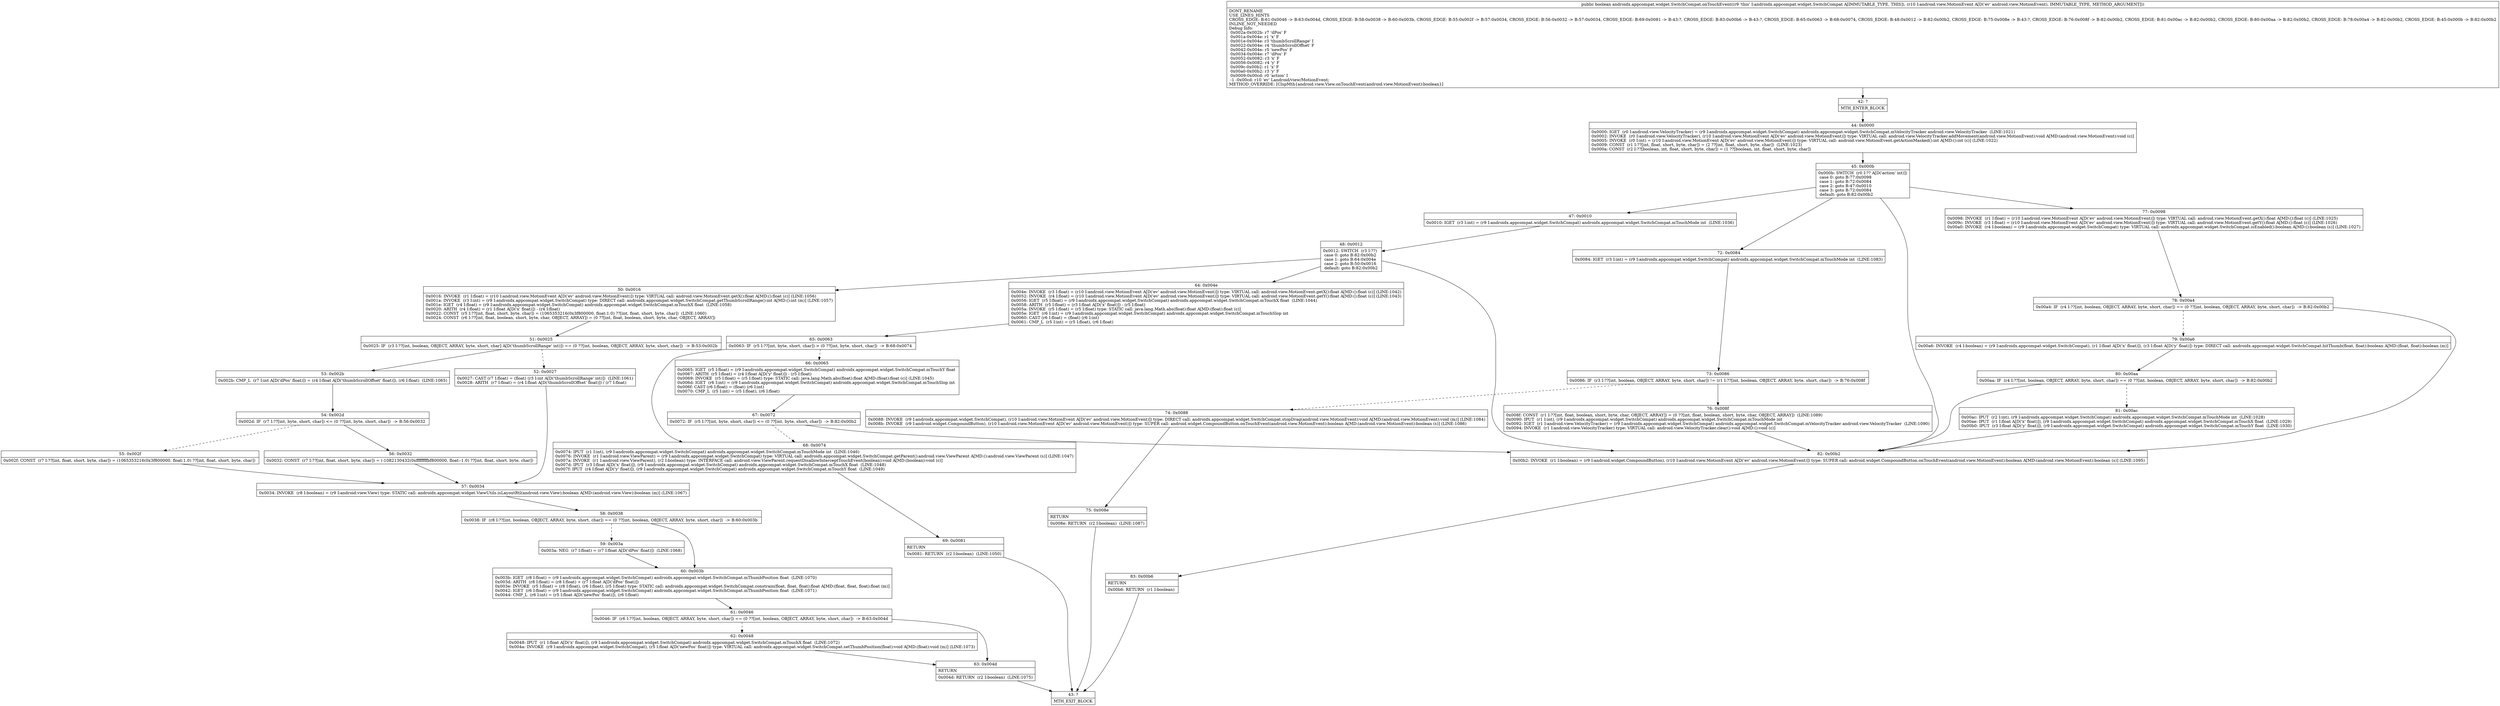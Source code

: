 digraph "CFG forandroidx.appcompat.widget.SwitchCompat.onTouchEvent(Landroid\/view\/MotionEvent;)Z" {
Node_42 [shape=record,label="{42\:\ ?|MTH_ENTER_BLOCK\l}"];
Node_44 [shape=record,label="{44\:\ 0x0000|0x0000: IGET  (r0 I:android.view.VelocityTracker) = (r9 I:androidx.appcompat.widget.SwitchCompat) androidx.appcompat.widget.SwitchCompat.mVelocityTracker android.view.VelocityTracker  (LINE:1021)\l0x0002: INVOKE  (r0 I:android.view.VelocityTracker), (r10 I:android.view.MotionEvent A[D('ev' android.view.MotionEvent)]) type: VIRTUAL call: android.view.VelocityTracker.addMovement(android.view.MotionEvent):void A[MD:(android.view.MotionEvent):void (c)]\l0x0005: INVOKE  (r0 I:int) = (r10 I:android.view.MotionEvent A[D('ev' android.view.MotionEvent)]) type: VIRTUAL call: android.view.MotionEvent.getActionMasked():int A[MD:():int (c)] (LINE:1022)\l0x0009: CONST  (r1 I:??[int, float, short, byte, char]) = (2 ??[int, float, short, byte, char])  (LINE:1023)\l0x000a: CONST  (r2 I:??[boolean, int, float, short, byte, char]) = (1 ??[boolean, int, float, short, byte, char]) \l}"];
Node_45 [shape=record,label="{45\:\ 0x000b|0x000b: SWITCH  (r0 I:?? A[D('action' int)])\l case 0: goto B:77:0x0098\l case 1: goto B:72:0x0084\l case 2: goto B:47:0x0010\l case 3: goto B:72:0x0084\l default: goto B:82:0x00b2 \l}"];
Node_47 [shape=record,label="{47\:\ 0x0010|0x0010: IGET  (r3 I:int) = (r9 I:androidx.appcompat.widget.SwitchCompat) androidx.appcompat.widget.SwitchCompat.mTouchMode int  (LINE:1036)\l}"];
Node_48 [shape=record,label="{48\:\ 0x0012|0x0012: SWITCH  (r3 I:??)\l case 0: goto B:82:0x00b2\l case 1: goto B:64:0x004e\l case 2: goto B:50:0x0016\l default: goto B:82:0x00b2 \l}"];
Node_50 [shape=record,label="{50\:\ 0x0016|0x0016: INVOKE  (r1 I:float) = (r10 I:android.view.MotionEvent A[D('ev' android.view.MotionEvent)]) type: VIRTUAL call: android.view.MotionEvent.getX():float A[MD:():float (c)] (LINE:1056)\l0x001a: INVOKE  (r3 I:int) = (r9 I:androidx.appcompat.widget.SwitchCompat) type: DIRECT call: androidx.appcompat.widget.SwitchCompat.getThumbScrollRange():int A[MD:():int (m)] (LINE:1057)\l0x001e: IGET  (r4 I:float) = (r9 I:androidx.appcompat.widget.SwitchCompat) androidx.appcompat.widget.SwitchCompat.mTouchX float  (LINE:1058)\l0x0020: ARITH  (r4 I:float) = (r1 I:float A[D('x' float)]) \- (r4 I:float) \l0x0022: CONST  (r5 I:??[int, float, short, byte, char]) = (1065353216(0x3f800000, float:1.0) ??[int, float, short, byte, char])  (LINE:1060)\l0x0024: CONST  (r6 I:??[int, float, boolean, short, byte, char, OBJECT, ARRAY]) = (0 ??[int, float, boolean, short, byte, char, OBJECT, ARRAY]) \l}"];
Node_51 [shape=record,label="{51\:\ 0x0025|0x0025: IF  (r3 I:??[int, boolean, OBJECT, ARRAY, byte, short, char] A[D('thumbScrollRange' int)]) == (0 ??[int, boolean, OBJECT, ARRAY, byte, short, char])  \-\> B:53:0x002b \l}"];
Node_52 [shape=record,label="{52\:\ 0x0027|0x0027: CAST (r7 I:float) = (float) (r3 I:int A[D('thumbScrollRange' int)])  (LINE:1061)\l0x0028: ARITH  (r7 I:float) = (r4 I:float A[D('thumbScrollOffset' float)]) \/ (r7 I:float) \l}"];
Node_57 [shape=record,label="{57\:\ 0x0034|0x0034: INVOKE  (r8 I:boolean) = (r9 I:android.view.View) type: STATIC call: androidx.appcompat.widget.ViewUtils.isLayoutRtl(android.view.View):boolean A[MD:(android.view.View):boolean (m)] (LINE:1067)\l}"];
Node_58 [shape=record,label="{58\:\ 0x0038|0x0038: IF  (r8 I:??[int, boolean, OBJECT, ARRAY, byte, short, char]) == (0 ??[int, boolean, OBJECT, ARRAY, byte, short, char])  \-\> B:60:0x003b \l}"];
Node_59 [shape=record,label="{59\:\ 0x003a|0x003a: NEG  (r7 I:float) = (r7 I:float A[D('dPos' float)])  (LINE:1068)\l}"];
Node_60 [shape=record,label="{60\:\ 0x003b|0x003b: IGET  (r8 I:float) = (r9 I:androidx.appcompat.widget.SwitchCompat) androidx.appcompat.widget.SwitchCompat.mThumbPosition float  (LINE:1070)\l0x003d: ARITH  (r8 I:float) = (r8 I:float) + (r7 I:float A[D('dPos' float)]) \l0x003e: INVOKE  (r5 I:float) = (r8 I:float), (r6 I:float), (r5 I:float) type: STATIC call: androidx.appcompat.widget.SwitchCompat.constrain(float, float, float):float A[MD:(float, float, float):float (m)]\l0x0042: IGET  (r6 I:float) = (r9 I:androidx.appcompat.widget.SwitchCompat) androidx.appcompat.widget.SwitchCompat.mThumbPosition float  (LINE:1071)\l0x0044: CMP_L  (r6 I:int) = (r5 I:float A[D('newPos' float)]), (r6 I:float) \l}"];
Node_61 [shape=record,label="{61\:\ 0x0046|0x0046: IF  (r6 I:??[int, boolean, OBJECT, ARRAY, byte, short, char]) == (0 ??[int, boolean, OBJECT, ARRAY, byte, short, char])  \-\> B:63:0x004d \l}"];
Node_62 [shape=record,label="{62\:\ 0x0048|0x0048: IPUT  (r1 I:float A[D('x' float)]), (r9 I:androidx.appcompat.widget.SwitchCompat) androidx.appcompat.widget.SwitchCompat.mTouchX float  (LINE:1072)\l0x004a: INVOKE  (r9 I:androidx.appcompat.widget.SwitchCompat), (r5 I:float A[D('newPos' float)]) type: VIRTUAL call: androidx.appcompat.widget.SwitchCompat.setThumbPosition(float):void A[MD:(float):void (m)] (LINE:1073)\l}"];
Node_63 [shape=record,label="{63\:\ 0x004d|RETURN\l|0x004d: RETURN  (r2 I:boolean)  (LINE:1075)\l}"];
Node_43 [shape=record,label="{43\:\ ?|MTH_EXIT_BLOCK\l}"];
Node_53 [shape=record,label="{53\:\ 0x002b|0x002b: CMP_L  (r7 I:int A[D('dPos' float)]) = (r4 I:float A[D('thumbScrollOffset' float)]), (r6 I:float)  (LINE:1065)\l}"];
Node_54 [shape=record,label="{54\:\ 0x002d|0x002d: IF  (r7 I:??[int, byte, short, char]) \<= (0 ??[int, byte, short, char])  \-\> B:56:0x0032 \l}"];
Node_55 [shape=record,label="{55\:\ 0x002f|0x002f: CONST  (r7 I:??[int, float, short, byte, char]) = (1065353216(0x3f800000, float:1.0) ??[int, float, short, byte, char]) \l}"];
Node_56 [shape=record,label="{56\:\ 0x0032|0x0032: CONST  (r7 I:??[int, float, short, byte, char]) = (\-1082130432(0xffffffffbf800000, float:\-1.0) ??[int, float, short, byte, char]) \l}"];
Node_64 [shape=record,label="{64\:\ 0x004e|0x004e: INVOKE  (r3 I:float) = (r10 I:android.view.MotionEvent A[D('ev' android.view.MotionEvent)]) type: VIRTUAL call: android.view.MotionEvent.getX():float A[MD:():float (c)] (LINE:1042)\l0x0052: INVOKE  (r4 I:float) = (r10 I:android.view.MotionEvent A[D('ev' android.view.MotionEvent)]) type: VIRTUAL call: android.view.MotionEvent.getY():float A[MD:():float (c)] (LINE:1043)\l0x0056: IGET  (r5 I:float) = (r9 I:androidx.appcompat.widget.SwitchCompat) androidx.appcompat.widget.SwitchCompat.mTouchX float  (LINE:1044)\l0x0058: ARITH  (r5 I:float) = (r3 I:float A[D('x' float)]) \- (r5 I:float) \l0x005a: INVOKE  (r5 I:float) = (r5 I:float) type: STATIC call: java.lang.Math.abs(float):float A[MD:(float):float (c)]\l0x005e: IGET  (r6 I:int) = (r9 I:androidx.appcompat.widget.SwitchCompat) androidx.appcompat.widget.SwitchCompat.mTouchSlop int \l0x0060: CAST (r6 I:float) = (float) (r6 I:int) \l0x0061: CMP_L  (r5 I:int) = (r5 I:float), (r6 I:float) \l}"];
Node_65 [shape=record,label="{65\:\ 0x0063|0x0063: IF  (r5 I:??[int, byte, short, char]) \> (0 ??[int, byte, short, char])  \-\> B:68:0x0074 \l}"];
Node_66 [shape=record,label="{66\:\ 0x0065|0x0065: IGET  (r5 I:float) = (r9 I:androidx.appcompat.widget.SwitchCompat) androidx.appcompat.widget.SwitchCompat.mTouchY float \l0x0067: ARITH  (r5 I:float) = (r4 I:float A[D('y' float)]) \- (r5 I:float) \l0x0069: INVOKE  (r5 I:float) = (r5 I:float) type: STATIC call: java.lang.Math.abs(float):float A[MD:(float):float (c)] (LINE:1045)\l0x006d: IGET  (r6 I:int) = (r9 I:androidx.appcompat.widget.SwitchCompat) androidx.appcompat.widget.SwitchCompat.mTouchSlop int \l0x006f: CAST (r6 I:float) = (float) (r6 I:int) \l0x0070: CMP_L  (r5 I:int) = (r5 I:float), (r6 I:float) \l}"];
Node_67 [shape=record,label="{67\:\ 0x0072|0x0072: IF  (r5 I:??[int, byte, short, char]) \<= (0 ??[int, byte, short, char])  \-\> B:82:0x00b2 \l}"];
Node_68 [shape=record,label="{68\:\ 0x0074|0x0074: IPUT  (r1 I:int), (r9 I:androidx.appcompat.widget.SwitchCompat) androidx.appcompat.widget.SwitchCompat.mTouchMode int  (LINE:1046)\l0x0076: INVOKE  (r1 I:android.view.ViewParent) = (r9 I:androidx.appcompat.widget.SwitchCompat) type: VIRTUAL call: androidx.appcompat.widget.SwitchCompat.getParent():android.view.ViewParent A[MD:():android.view.ViewParent (s)] (LINE:1047)\l0x007a: INVOKE  (r1 I:android.view.ViewParent), (r2 I:boolean) type: INTERFACE call: android.view.ViewParent.requestDisallowInterceptTouchEvent(boolean):void A[MD:(boolean):void (c)]\l0x007d: IPUT  (r3 I:float A[D('x' float)]), (r9 I:androidx.appcompat.widget.SwitchCompat) androidx.appcompat.widget.SwitchCompat.mTouchX float  (LINE:1048)\l0x007f: IPUT  (r4 I:float A[D('y' float)]), (r9 I:androidx.appcompat.widget.SwitchCompat) androidx.appcompat.widget.SwitchCompat.mTouchY float  (LINE:1049)\l}"];
Node_69 [shape=record,label="{69\:\ 0x0081|RETURN\l|0x0081: RETURN  (r2 I:boolean)  (LINE:1050)\l}"];
Node_72 [shape=record,label="{72\:\ 0x0084|0x0084: IGET  (r3 I:int) = (r9 I:androidx.appcompat.widget.SwitchCompat) androidx.appcompat.widget.SwitchCompat.mTouchMode int  (LINE:1083)\l}"];
Node_73 [shape=record,label="{73\:\ 0x0086|0x0086: IF  (r3 I:??[int, boolean, OBJECT, ARRAY, byte, short, char]) != (r1 I:??[int, boolean, OBJECT, ARRAY, byte, short, char])  \-\> B:76:0x008f \l}"];
Node_74 [shape=record,label="{74\:\ 0x0088|0x0088: INVOKE  (r9 I:androidx.appcompat.widget.SwitchCompat), (r10 I:android.view.MotionEvent A[D('ev' android.view.MotionEvent)]) type: DIRECT call: androidx.appcompat.widget.SwitchCompat.stopDrag(android.view.MotionEvent):void A[MD:(android.view.MotionEvent):void (m)] (LINE:1084)\l0x008b: INVOKE  (r9 I:android.widget.CompoundButton), (r10 I:android.view.MotionEvent A[D('ev' android.view.MotionEvent)]) type: SUPER call: android.widget.CompoundButton.onTouchEvent(android.view.MotionEvent):boolean A[MD:(android.view.MotionEvent):boolean (s)] (LINE:1086)\l}"];
Node_75 [shape=record,label="{75\:\ 0x008e|RETURN\l|0x008e: RETURN  (r2 I:boolean)  (LINE:1087)\l}"];
Node_76 [shape=record,label="{76\:\ 0x008f|0x008f: CONST  (r1 I:??[int, float, boolean, short, byte, char, OBJECT, ARRAY]) = (0 ??[int, float, boolean, short, byte, char, OBJECT, ARRAY])  (LINE:1089)\l0x0090: IPUT  (r1 I:int), (r9 I:androidx.appcompat.widget.SwitchCompat) androidx.appcompat.widget.SwitchCompat.mTouchMode int \l0x0092: IGET  (r1 I:android.view.VelocityTracker) = (r9 I:androidx.appcompat.widget.SwitchCompat) androidx.appcompat.widget.SwitchCompat.mVelocityTracker android.view.VelocityTracker  (LINE:1090)\l0x0094: INVOKE  (r1 I:android.view.VelocityTracker) type: VIRTUAL call: android.view.VelocityTracker.clear():void A[MD:():void (c)]\l}"];
Node_77 [shape=record,label="{77\:\ 0x0098|0x0098: INVOKE  (r1 I:float) = (r10 I:android.view.MotionEvent A[D('ev' android.view.MotionEvent)]) type: VIRTUAL call: android.view.MotionEvent.getX():float A[MD:():float (c)] (LINE:1025)\l0x009c: INVOKE  (r3 I:float) = (r10 I:android.view.MotionEvent A[D('ev' android.view.MotionEvent)]) type: VIRTUAL call: android.view.MotionEvent.getY():float A[MD:():float (c)] (LINE:1026)\l0x00a0: INVOKE  (r4 I:boolean) = (r9 I:androidx.appcompat.widget.SwitchCompat) type: VIRTUAL call: androidx.appcompat.widget.SwitchCompat.isEnabled():boolean A[MD:():boolean (s)] (LINE:1027)\l}"];
Node_78 [shape=record,label="{78\:\ 0x00a4|0x00a4: IF  (r4 I:??[int, boolean, OBJECT, ARRAY, byte, short, char]) == (0 ??[int, boolean, OBJECT, ARRAY, byte, short, char])  \-\> B:82:0x00b2 \l}"];
Node_79 [shape=record,label="{79\:\ 0x00a6|0x00a6: INVOKE  (r4 I:boolean) = (r9 I:androidx.appcompat.widget.SwitchCompat), (r1 I:float A[D('x' float)]), (r3 I:float A[D('y' float)]) type: DIRECT call: androidx.appcompat.widget.SwitchCompat.hitThumb(float, float):boolean A[MD:(float, float):boolean (m)]\l}"];
Node_80 [shape=record,label="{80\:\ 0x00aa|0x00aa: IF  (r4 I:??[int, boolean, OBJECT, ARRAY, byte, short, char]) == (0 ??[int, boolean, OBJECT, ARRAY, byte, short, char])  \-\> B:82:0x00b2 \l}"];
Node_81 [shape=record,label="{81\:\ 0x00ac|0x00ac: IPUT  (r2 I:int), (r9 I:androidx.appcompat.widget.SwitchCompat) androidx.appcompat.widget.SwitchCompat.mTouchMode int  (LINE:1028)\l0x00ae: IPUT  (r1 I:float A[D('x' float)]), (r9 I:androidx.appcompat.widget.SwitchCompat) androidx.appcompat.widget.SwitchCompat.mTouchX float  (LINE:1029)\l0x00b0: IPUT  (r3 I:float A[D('y' float)]), (r9 I:androidx.appcompat.widget.SwitchCompat) androidx.appcompat.widget.SwitchCompat.mTouchY float  (LINE:1030)\l}"];
Node_82 [shape=record,label="{82\:\ 0x00b2|0x00b2: INVOKE  (r1 I:boolean) = (r9 I:android.widget.CompoundButton), (r10 I:android.view.MotionEvent A[D('ev' android.view.MotionEvent)]) type: SUPER call: android.widget.CompoundButton.onTouchEvent(android.view.MotionEvent):boolean A[MD:(android.view.MotionEvent):boolean (s)] (LINE:1095)\l}"];
Node_83 [shape=record,label="{83\:\ 0x00b6|RETURN\l|0x00b6: RETURN  (r1 I:boolean) \l}"];
MethodNode[shape=record,label="{public boolean androidx.appcompat.widget.SwitchCompat.onTouchEvent((r9 'this' I:androidx.appcompat.widget.SwitchCompat A[IMMUTABLE_TYPE, THIS]), (r10 I:android.view.MotionEvent A[D('ev' android.view.MotionEvent), IMMUTABLE_TYPE, METHOD_ARGUMENT]))  | DONT_RENAME\lUSE_LINES_HINTS\lCROSS_EDGE: B:61:0x0046 \-\> B:63:0x004d, CROSS_EDGE: B:58:0x0038 \-\> B:60:0x003b, CROSS_EDGE: B:55:0x002f \-\> B:57:0x0034, CROSS_EDGE: B:56:0x0032 \-\> B:57:0x0034, CROSS_EDGE: B:69:0x0081 \-\> B:43:?, CROSS_EDGE: B:83:0x00b6 \-\> B:43:?, CROSS_EDGE: B:65:0x0063 \-\> B:68:0x0074, CROSS_EDGE: B:48:0x0012 \-\> B:82:0x00b2, CROSS_EDGE: B:75:0x008e \-\> B:43:?, CROSS_EDGE: B:76:0x008f \-\> B:82:0x00b2, CROSS_EDGE: B:81:0x00ac \-\> B:82:0x00b2, CROSS_EDGE: B:80:0x00aa \-\> B:82:0x00b2, CROSS_EDGE: B:78:0x00a4 \-\> B:82:0x00b2, CROSS_EDGE: B:45:0x000b \-\> B:82:0x00b2\lINLINE_NOT_NEEDED\lDebug Info:\l  0x002a\-0x002b: r7 'dPos' F\l  0x001a\-0x004e: r1 'x' F\l  0x001e\-0x004e: r3 'thumbScrollRange' I\l  0x0022\-0x004e: r4 'thumbScrollOffset' F\l  0x0042\-0x004e: r5 'newPos' F\l  0x0034\-0x004e: r7 'dPos' F\l  0x0052\-0x0082: r3 'x' F\l  0x0056\-0x0082: r4 'y' F\l  0x009c\-0x00b2: r1 'x' F\l  0x00a0\-0x00b2: r3 'y' F\l  0x0009\-0x00cd: r0 'action' I\l  \-1 \-0x00cd: r10 'ev' Landroid\/view\/MotionEvent;\lMETHOD_OVERRIDE: [ClspMth\{android.view.View.onTouchEvent(android.view.MotionEvent):boolean\}]\l}"];
MethodNode -> Node_42;Node_42 -> Node_44;
Node_44 -> Node_45;
Node_45 -> Node_47;
Node_45 -> Node_72;
Node_45 -> Node_77;
Node_45 -> Node_82;
Node_47 -> Node_48;
Node_48 -> Node_50;
Node_48 -> Node_64;
Node_48 -> Node_82;
Node_50 -> Node_51;
Node_51 -> Node_52[style=dashed];
Node_51 -> Node_53;
Node_52 -> Node_57;
Node_57 -> Node_58;
Node_58 -> Node_59[style=dashed];
Node_58 -> Node_60;
Node_59 -> Node_60;
Node_60 -> Node_61;
Node_61 -> Node_62[style=dashed];
Node_61 -> Node_63;
Node_62 -> Node_63;
Node_63 -> Node_43;
Node_53 -> Node_54;
Node_54 -> Node_55[style=dashed];
Node_54 -> Node_56;
Node_55 -> Node_57;
Node_56 -> Node_57;
Node_64 -> Node_65;
Node_65 -> Node_66[style=dashed];
Node_65 -> Node_68;
Node_66 -> Node_67;
Node_67 -> Node_68[style=dashed];
Node_67 -> Node_82;
Node_68 -> Node_69;
Node_69 -> Node_43;
Node_72 -> Node_73;
Node_73 -> Node_74[style=dashed];
Node_73 -> Node_76;
Node_74 -> Node_75;
Node_75 -> Node_43;
Node_76 -> Node_82;
Node_77 -> Node_78;
Node_78 -> Node_79[style=dashed];
Node_78 -> Node_82;
Node_79 -> Node_80;
Node_80 -> Node_81[style=dashed];
Node_80 -> Node_82;
Node_81 -> Node_82;
Node_82 -> Node_83;
Node_83 -> Node_43;
}

